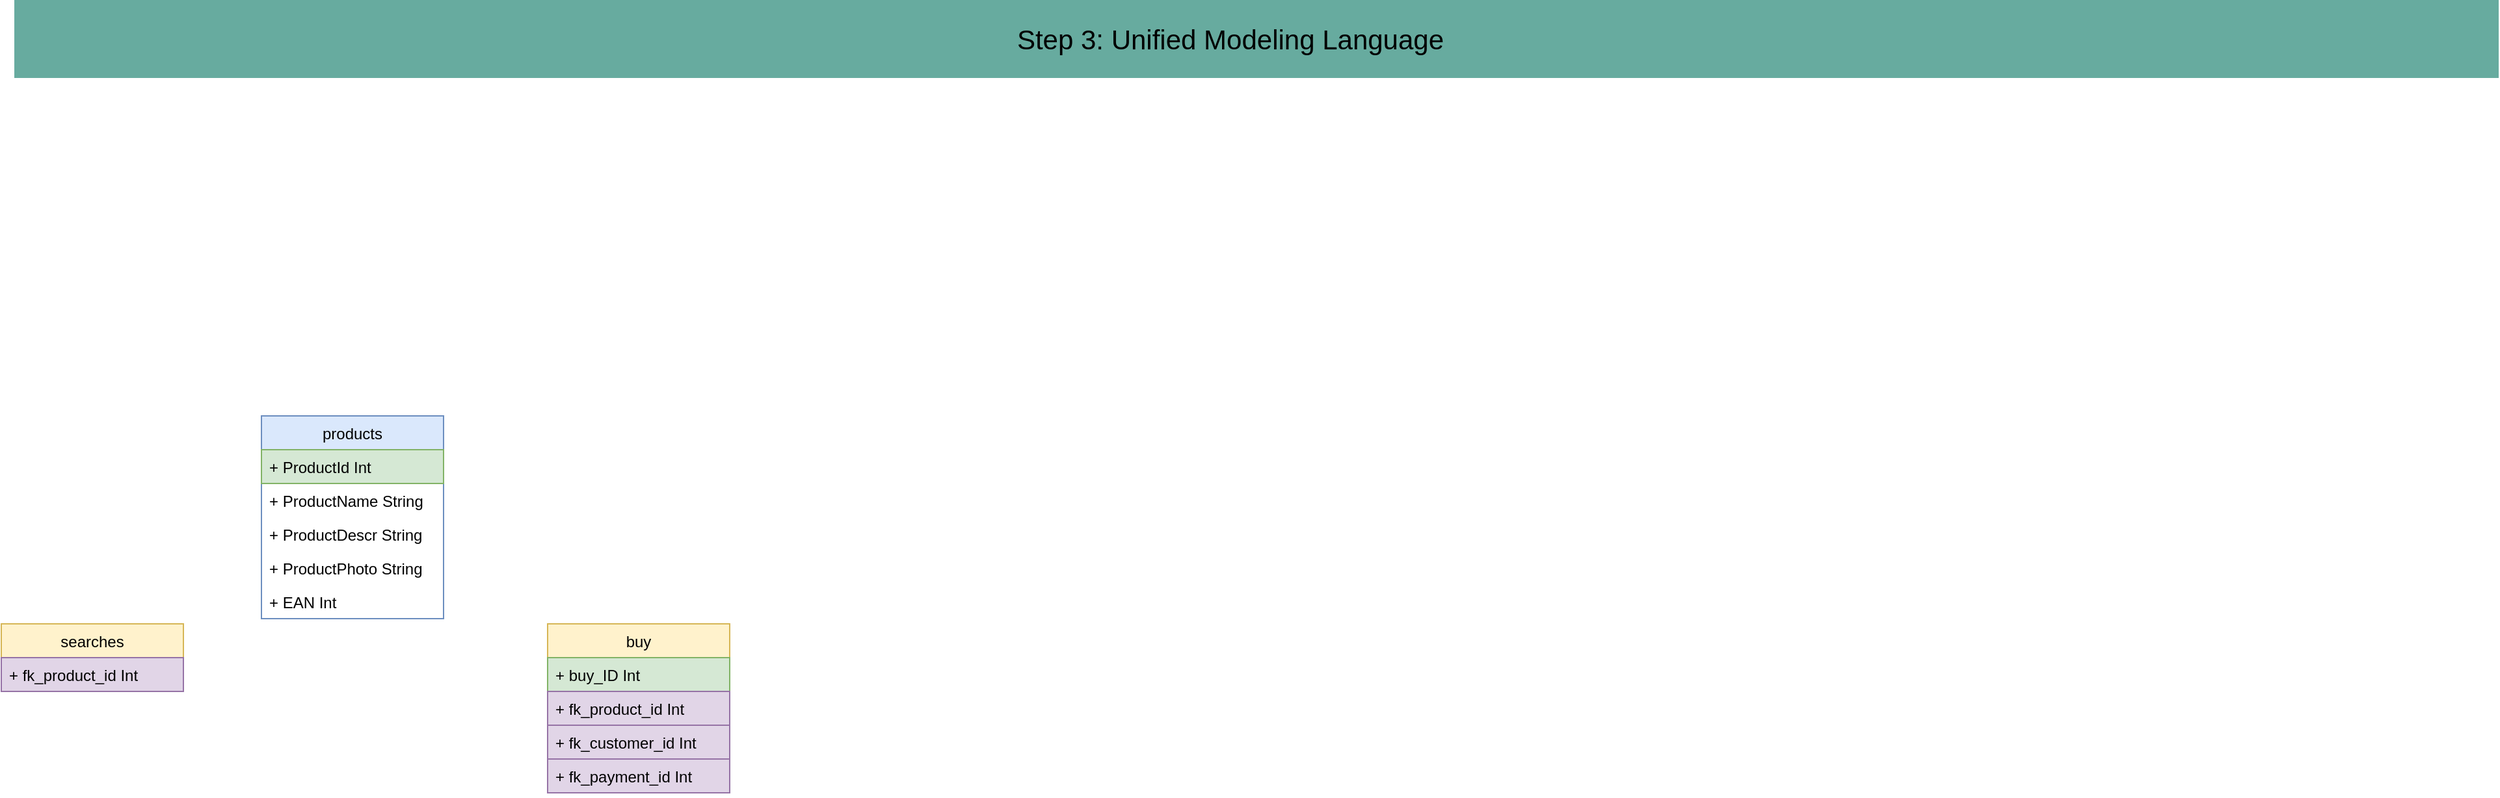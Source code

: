 <mxfile version="14.6.1" type="github">
  <diagram id="51T1Dkvb2ODKfpFt_ZPD" name="Page-1">
    <mxGraphModel dx="1038" dy="548" grid="1" gridSize="10" guides="1" tooltips="1" connect="1" arrows="1" fold="1" page="1" pageScale="1" pageWidth="827" pageHeight="1169" math="0" shadow="0">
      <root>
        <mxCell id="0" />
        <mxCell id="1" parent="0" />
        <mxCell id="ysUKuYNqQgm_iFsBiP2R-1" value="" style="rounded=0;whiteSpace=wrap;html=1;labelBackgroundColor=#009999;labelBorderColor=#000000;strokeColor=none;fillColor=#67AB9F;fontColor=#000000;" vertex="1" parent="1">
          <mxGeometry x="50" y="40" width="1910" height="60" as="geometry" />
        </mxCell>
        <mxCell id="ysUKuYNqQgm_iFsBiP2R-2" value="&lt;font style=&quot;font-size: 21px&quot;&gt;Step 3: Unified Modeling Language&lt;/font&gt;" style="text;html=1;strokeColor=none;fillColor=none;align=center;verticalAlign=middle;whiteSpace=wrap;rounded=0;labelBackgroundColor=none;fontColor=#000000;" vertex="1" parent="1">
          <mxGeometry x="70" y="60" width="1830" height="20" as="geometry" />
        </mxCell>
        <mxCell id="ysUKuYNqQgm_iFsBiP2R-3" value="products" style="swimlane;fontStyle=0;childLayout=stackLayout;horizontal=1;startSize=26;fillColor=#dae8fc;horizontalStack=0;resizeParent=1;resizeParentMax=0;resizeLast=0;collapsible=1;marginBottom=0;strokeColor=#6c8ebf;" vertex="1" parent="1">
          <mxGeometry x="240" y="360" width="140" height="156" as="geometry" />
        </mxCell>
        <mxCell id="ysUKuYNqQgm_iFsBiP2R-4" value="+ ProductId Int" style="text;align=left;verticalAlign=top;spacingLeft=4;spacingRight=4;overflow=hidden;rotatable=0;points=[[0,0.5],[1,0.5]];portConstraint=eastwest;fillColor=#d5e8d4;strokeColor=#82b366;" vertex="1" parent="ysUKuYNqQgm_iFsBiP2R-3">
          <mxGeometry y="26" width="140" height="26" as="geometry" />
        </mxCell>
        <mxCell id="ysUKuYNqQgm_iFsBiP2R-5" value="+ ProductName String" style="text;align=left;verticalAlign=top;spacingLeft=4;spacingRight=4;overflow=hidden;rotatable=0;points=[[0,0.5],[1,0.5]];portConstraint=eastwest;" vertex="1" parent="ysUKuYNqQgm_iFsBiP2R-3">
          <mxGeometry y="52" width="140" height="26" as="geometry" />
        </mxCell>
        <mxCell id="ysUKuYNqQgm_iFsBiP2R-6" value="+ ProductDescr String" style="text;align=left;verticalAlign=top;spacingLeft=4;spacingRight=4;overflow=hidden;rotatable=0;points=[[0,0.5],[1,0.5]];portConstraint=eastwest;" vertex="1" parent="ysUKuYNqQgm_iFsBiP2R-3">
          <mxGeometry y="78" width="140" height="26" as="geometry" />
        </mxCell>
        <mxCell id="ysUKuYNqQgm_iFsBiP2R-24" value="+ ProductPhoto String" style="text;align=left;verticalAlign=top;spacingLeft=4;spacingRight=4;overflow=hidden;rotatable=0;points=[[0,0.5],[1,0.5]];portConstraint=eastwest;" vertex="1" parent="ysUKuYNqQgm_iFsBiP2R-3">
          <mxGeometry y="104" width="140" height="26" as="geometry" />
        </mxCell>
        <mxCell id="ysUKuYNqQgm_iFsBiP2R-25" value="+ EAN Int" style="text;align=left;verticalAlign=top;spacingLeft=4;spacingRight=4;overflow=hidden;rotatable=0;points=[[0,0.5],[1,0.5]];portConstraint=eastwest;" vertex="1" parent="ysUKuYNqQgm_iFsBiP2R-3">
          <mxGeometry y="130" width="140" height="26" as="geometry" />
        </mxCell>
        <mxCell id="ysUKuYNqQgm_iFsBiP2R-7" value="searches" style="swimlane;fontStyle=0;childLayout=stackLayout;horizontal=1;startSize=26;fillColor=#fff2cc;horizontalStack=0;resizeParent=1;resizeParentMax=0;resizeLast=0;collapsible=1;marginBottom=0;strokeColor=#d6b656;" vertex="1" parent="1">
          <mxGeometry x="40" y="520" width="140" height="52" as="geometry" />
        </mxCell>
        <mxCell id="ysUKuYNqQgm_iFsBiP2R-8" value="+ fk_product_id Int" style="text;align=left;verticalAlign=top;spacingLeft=4;spacingRight=4;overflow=hidden;rotatable=0;points=[[0,0.5],[1,0.5]];portConstraint=eastwest;fillColor=#e1d5e7;strokeColor=#9673a6;" vertex="1" parent="ysUKuYNqQgm_iFsBiP2R-7">
          <mxGeometry y="26" width="140" height="26" as="geometry" />
        </mxCell>
        <mxCell id="ysUKuYNqQgm_iFsBiP2R-18" value="buy" style="swimlane;fontStyle=0;childLayout=stackLayout;horizontal=1;startSize=26;fillColor=#fff2cc;horizontalStack=0;resizeParent=1;resizeParentMax=0;resizeLast=0;collapsible=1;marginBottom=0;strokeColor=#d6b656;" vertex="1" parent="1">
          <mxGeometry x="460" y="520" width="140" height="130" as="geometry" />
        </mxCell>
        <mxCell id="ysUKuYNqQgm_iFsBiP2R-19" value="+ buy_ID Int" style="text;align=left;verticalAlign=top;spacingLeft=4;spacingRight=4;overflow=hidden;rotatable=0;points=[[0,0.5],[1,0.5]];portConstraint=eastwest;fillColor=#d5e8d4;strokeColor=#82b366;" vertex="1" parent="ysUKuYNqQgm_iFsBiP2R-18">
          <mxGeometry y="26" width="140" height="26" as="geometry" />
        </mxCell>
        <mxCell id="ysUKuYNqQgm_iFsBiP2R-20" value="+ fk_product_id Int" style="text;align=left;verticalAlign=top;spacingLeft=4;spacingRight=4;overflow=hidden;rotatable=0;points=[[0,0.5],[1,0.5]];portConstraint=eastwest;fillColor=#e1d5e7;strokeColor=#9673a6;" vertex="1" parent="ysUKuYNqQgm_iFsBiP2R-18">
          <mxGeometry y="52" width="140" height="26" as="geometry" />
        </mxCell>
        <mxCell id="ysUKuYNqQgm_iFsBiP2R-21" value="+ fk_customer_id Int" style="text;align=left;verticalAlign=top;spacingLeft=4;spacingRight=4;overflow=hidden;rotatable=0;points=[[0,0.5],[1,0.5]];portConstraint=eastwest;fillColor=#e1d5e7;strokeColor=#9673a6;" vertex="1" parent="ysUKuYNqQgm_iFsBiP2R-18">
          <mxGeometry y="78" width="140" height="26" as="geometry" />
        </mxCell>
        <mxCell id="ysUKuYNqQgm_iFsBiP2R-23" value="+ fk_payment_id Int" style="text;align=left;verticalAlign=top;spacingLeft=4;spacingRight=4;overflow=hidden;rotatable=0;points=[[0,0.5],[1,0.5]];portConstraint=eastwest;fillColor=#e1d5e7;strokeColor=#9673a6;" vertex="1" parent="ysUKuYNqQgm_iFsBiP2R-18">
          <mxGeometry y="104" width="140" height="26" as="geometry" />
        </mxCell>
      </root>
    </mxGraphModel>
  </diagram>
</mxfile>
